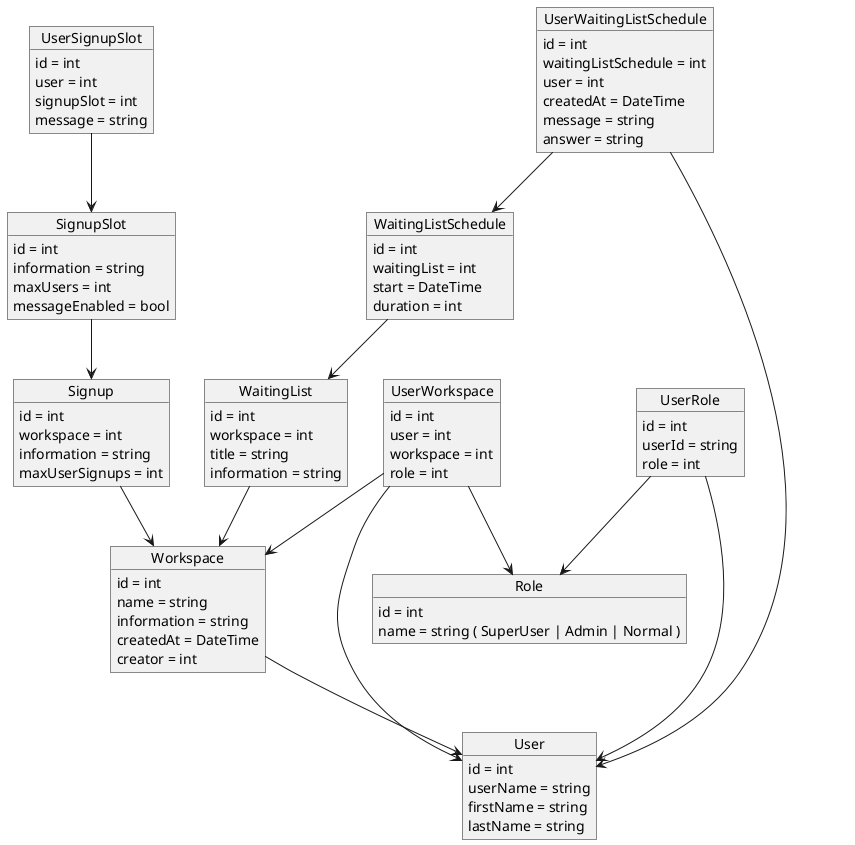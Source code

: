 @startuml
object User {
    id = int 
    userName = string
    firstName = string
    lastName = string
}

object Role {
    id = int
    name = string ( SuperUser | Admin | Normal )
}

object UserRole {
    id = int
    userId = string
    role = int
}

object Workspace {
    id = int
    name = string
    information = string 
    createdAt = DateTime
    creator = int
}

object UserWorkspace {
    id = int
    user = int
    workspace = int
    role = int
}

object WaitingList {
    id = int
    workspace = int
    title = string  
    information = string
}

object WaitingListSchedule {
    id = int
    waitingList = int
    start = DateTime
    duration = int
}

object UserWaitingListSchedule {
    id = int
    waitingListSchedule = int
    user = int
    createdAt = DateTime 
    message = string
    answer = string
}

object Signup {
    id = int
    workspace = int
    information = string
    maxUserSignups = int
}

object SignupSlot {
    id = int
    information = string
    maxUsers = int
    messageEnabled = bool
}

object UserSignupSlot {
    id = int
    user = int
    signupSlot = int
    message = string
}


Workspace --> User

UserRole --> Role
UserRole --> User

UserWorkspace --> User
UserWorkspace --> Workspace
UserWorkspace --> Role

WaitingList --> Workspace

WaitingListSchedule --> WaitingList

UserWaitingListSchedule --> User
UserWaitingListSchedule --> WaitingListSchedule

Signup --> Workspace

SignupSlot --> Signup

UserSignupSlot --> SignupSlot
@enduml
